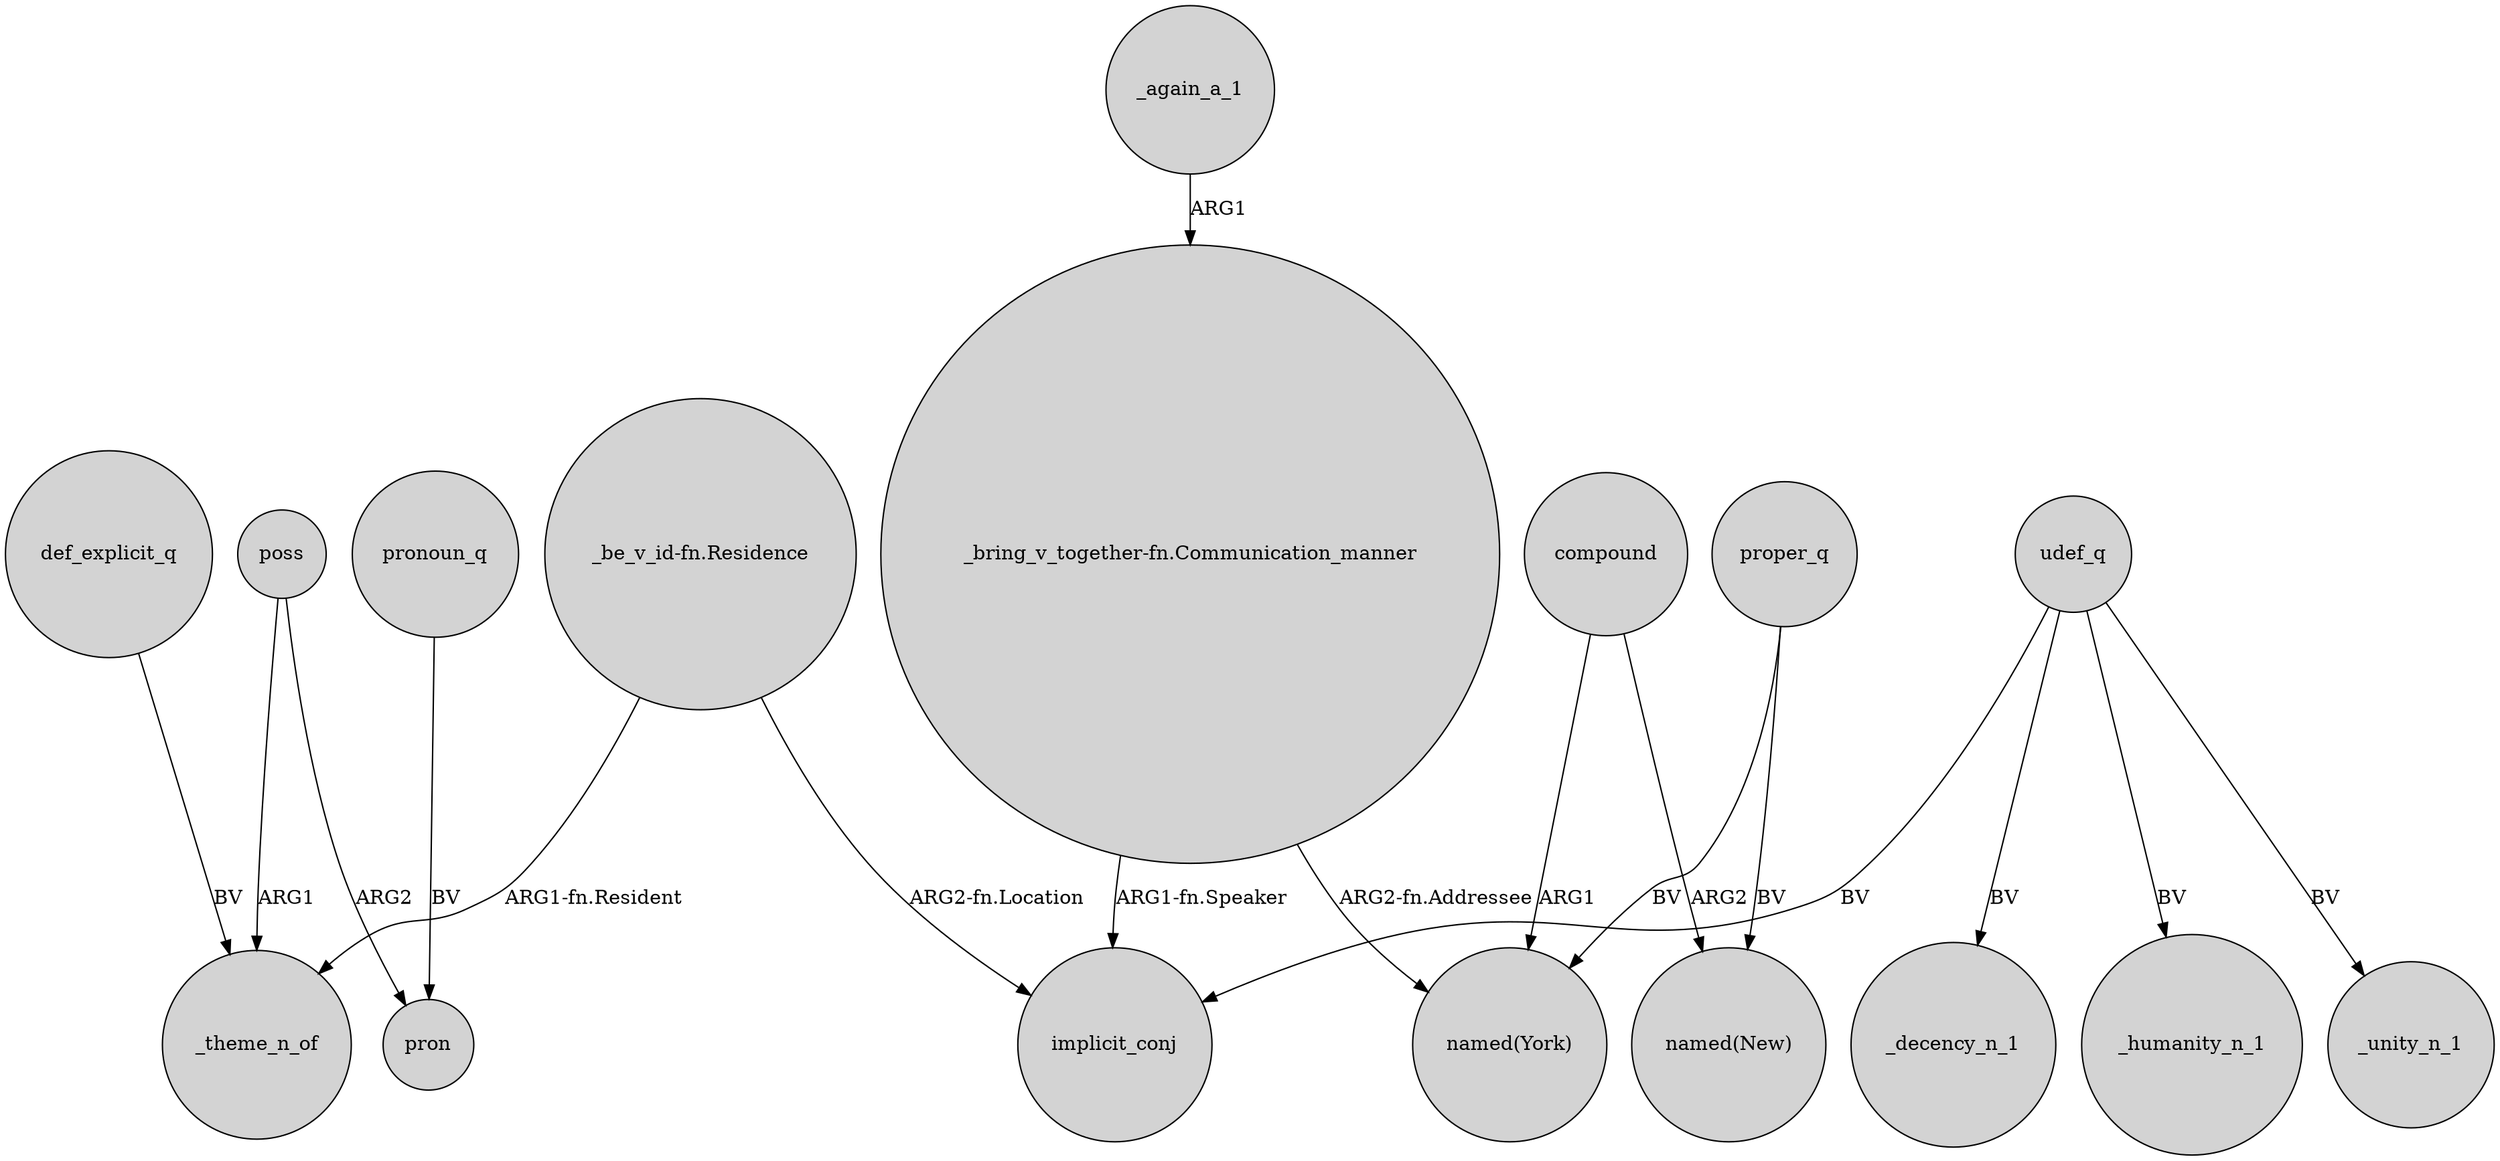 digraph {
	node [shape=circle style=filled]
	def_explicit_q -> _theme_n_of [label=BV]
	"_bring_v_together-fn.Communication_manner" -> "named(York)" [label="ARG2-fn.Addressee"]
	poss -> _theme_n_of [label=ARG1]
	"_bring_v_together-fn.Communication_manner" -> implicit_conj [label="ARG1-fn.Speaker"]
	udef_q -> _decency_n_1 [label=BV]
	udef_q -> _humanity_n_1 [label=BV]
	compound -> "named(York)" [label=ARG1]
	udef_q -> _unity_n_1 [label=BV]
	_again_a_1 -> "_bring_v_together-fn.Communication_manner" [label=ARG1]
	proper_q -> "named(York)" [label=BV]
	"_be_v_id-fn.Residence" -> implicit_conj [label="ARG2-fn.Location"]
	compound -> "named(New)" [label=ARG2]
	"_be_v_id-fn.Residence" -> _theme_n_of [label="ARG1-fn.Resident"]
	udef_q -> implicit_conj [label=BV]
	pronoun_q -> pron [label=BV]
	proper_q -> "named(New)" [label=BV]
	poss -> pron [label=ARG2]
}

